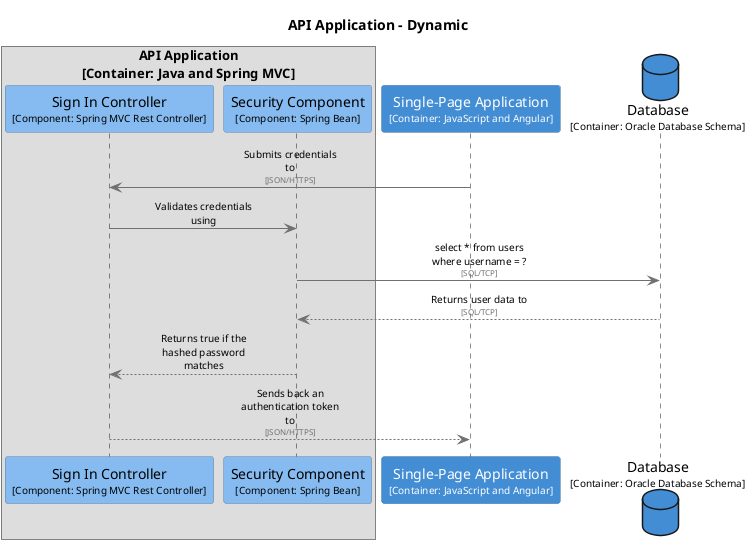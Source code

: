 @startuml
set separator none
title API Application - Dynamic

skinparam {
  arrowFontSize 10
  defaultTextAlignment center
  wrapWidth 200
  maxMessageSize 100
}

hide stereotype

skinparam sequenceParticipant<<InternetBankingSystem.Database>> {
  BackgroundColor #438dd5
  FontColor #ffffff
  BorderColor #2e6295
  shadowing false
}
skinparam sequenceParticipant<<InternetBankingSystem.APIApplication.SecurityComponent>> {
  BackgroundColor #85bbf0
  FontColor #000000
  BorderColor #5d82a8
  shadowing false
}
skinparam sequenceParticipant<<InternetBankingSystem.APIApplication.SignInController>> {
  BackgroundColor #85bbf0
  FontColor #000000
  BorderColor #5d82a8
  shadowing false
}
skinparam sequenceParticipant<<InternetBankingSystem.SinglePageApplication>> {
  BackgroundColor #438dd5
  FontColor #ffffff
  BorderColor #2e6295
  shadowing false
}

box "API Application\n[Container: Java and Spring MVC]"
  participant "Sign In Controller\n<size:10>[Component: Spring MVC Rest Controller]</size>" as InternetBankingSystem.APIApplication.SignInController <<InternetBankingSystem.APIApplication.SignInController>> #85bbf0
  participant "Security Component\n<size:10>[Component: Spring Bean]</size>" as InternetBankingSystem.APIApplication.SecurityComponent <<InternetBankingSystem.APIApplication.SecurityComponent>> #85bbf0
end box

participant "Single-Page Application\n<size:10>[Container: JavaScript and Angular]</size>" as InternetBankingSystem.SinglePageApplication <<InternetBankingSystem.SinglePageApplication>> #438dd5
database "Database\n<size:10>[Container: Oracle Database Schema]</size>" as InternetBankingSystem.Database <<InternetBankingSystem.Database>> #438dd5

InternetBankingSystem.SinglePageApplication -[#707070]> InternetBankingSystem.APIApplication.SignInController : Submits credentials to\n<color:#707070><size:8>[JSON/HTTPS]</size>
InternetBankingSystem.APIApplication.SignInController -[#707070]> InternetBankingSystem.APIApplication.SecurityComponent : Validates credentials using
InternetBankingSystem.APIApplication.SecurityComponent -[#707070]> InternetBankingSystem.Database : select * from users where username = ?\n<color:#707070><size:8>[SQL/TCP]</size>
InternetBankingSystem.APIApplication.SecurityComponent <-[#707070]- InternetBankingSystem.Database : Returns user data to\n<color:#707070><size:8>[SQL/TCP]</size>
InternetBankingSystem.APIApplication.SignInController <-[#707070]- InternetBankingSystem.APIApplication.SecurityComponent : Returns true if the hashed password matches
InternetBankingSystem.SinglePageApplication <-[#707070]- InternetBankingSystem.APIApplication.SignInController : Sends back an authentication token to\n<color:#707070><size:8>[JSON/HTTPS]</size>
@enduml